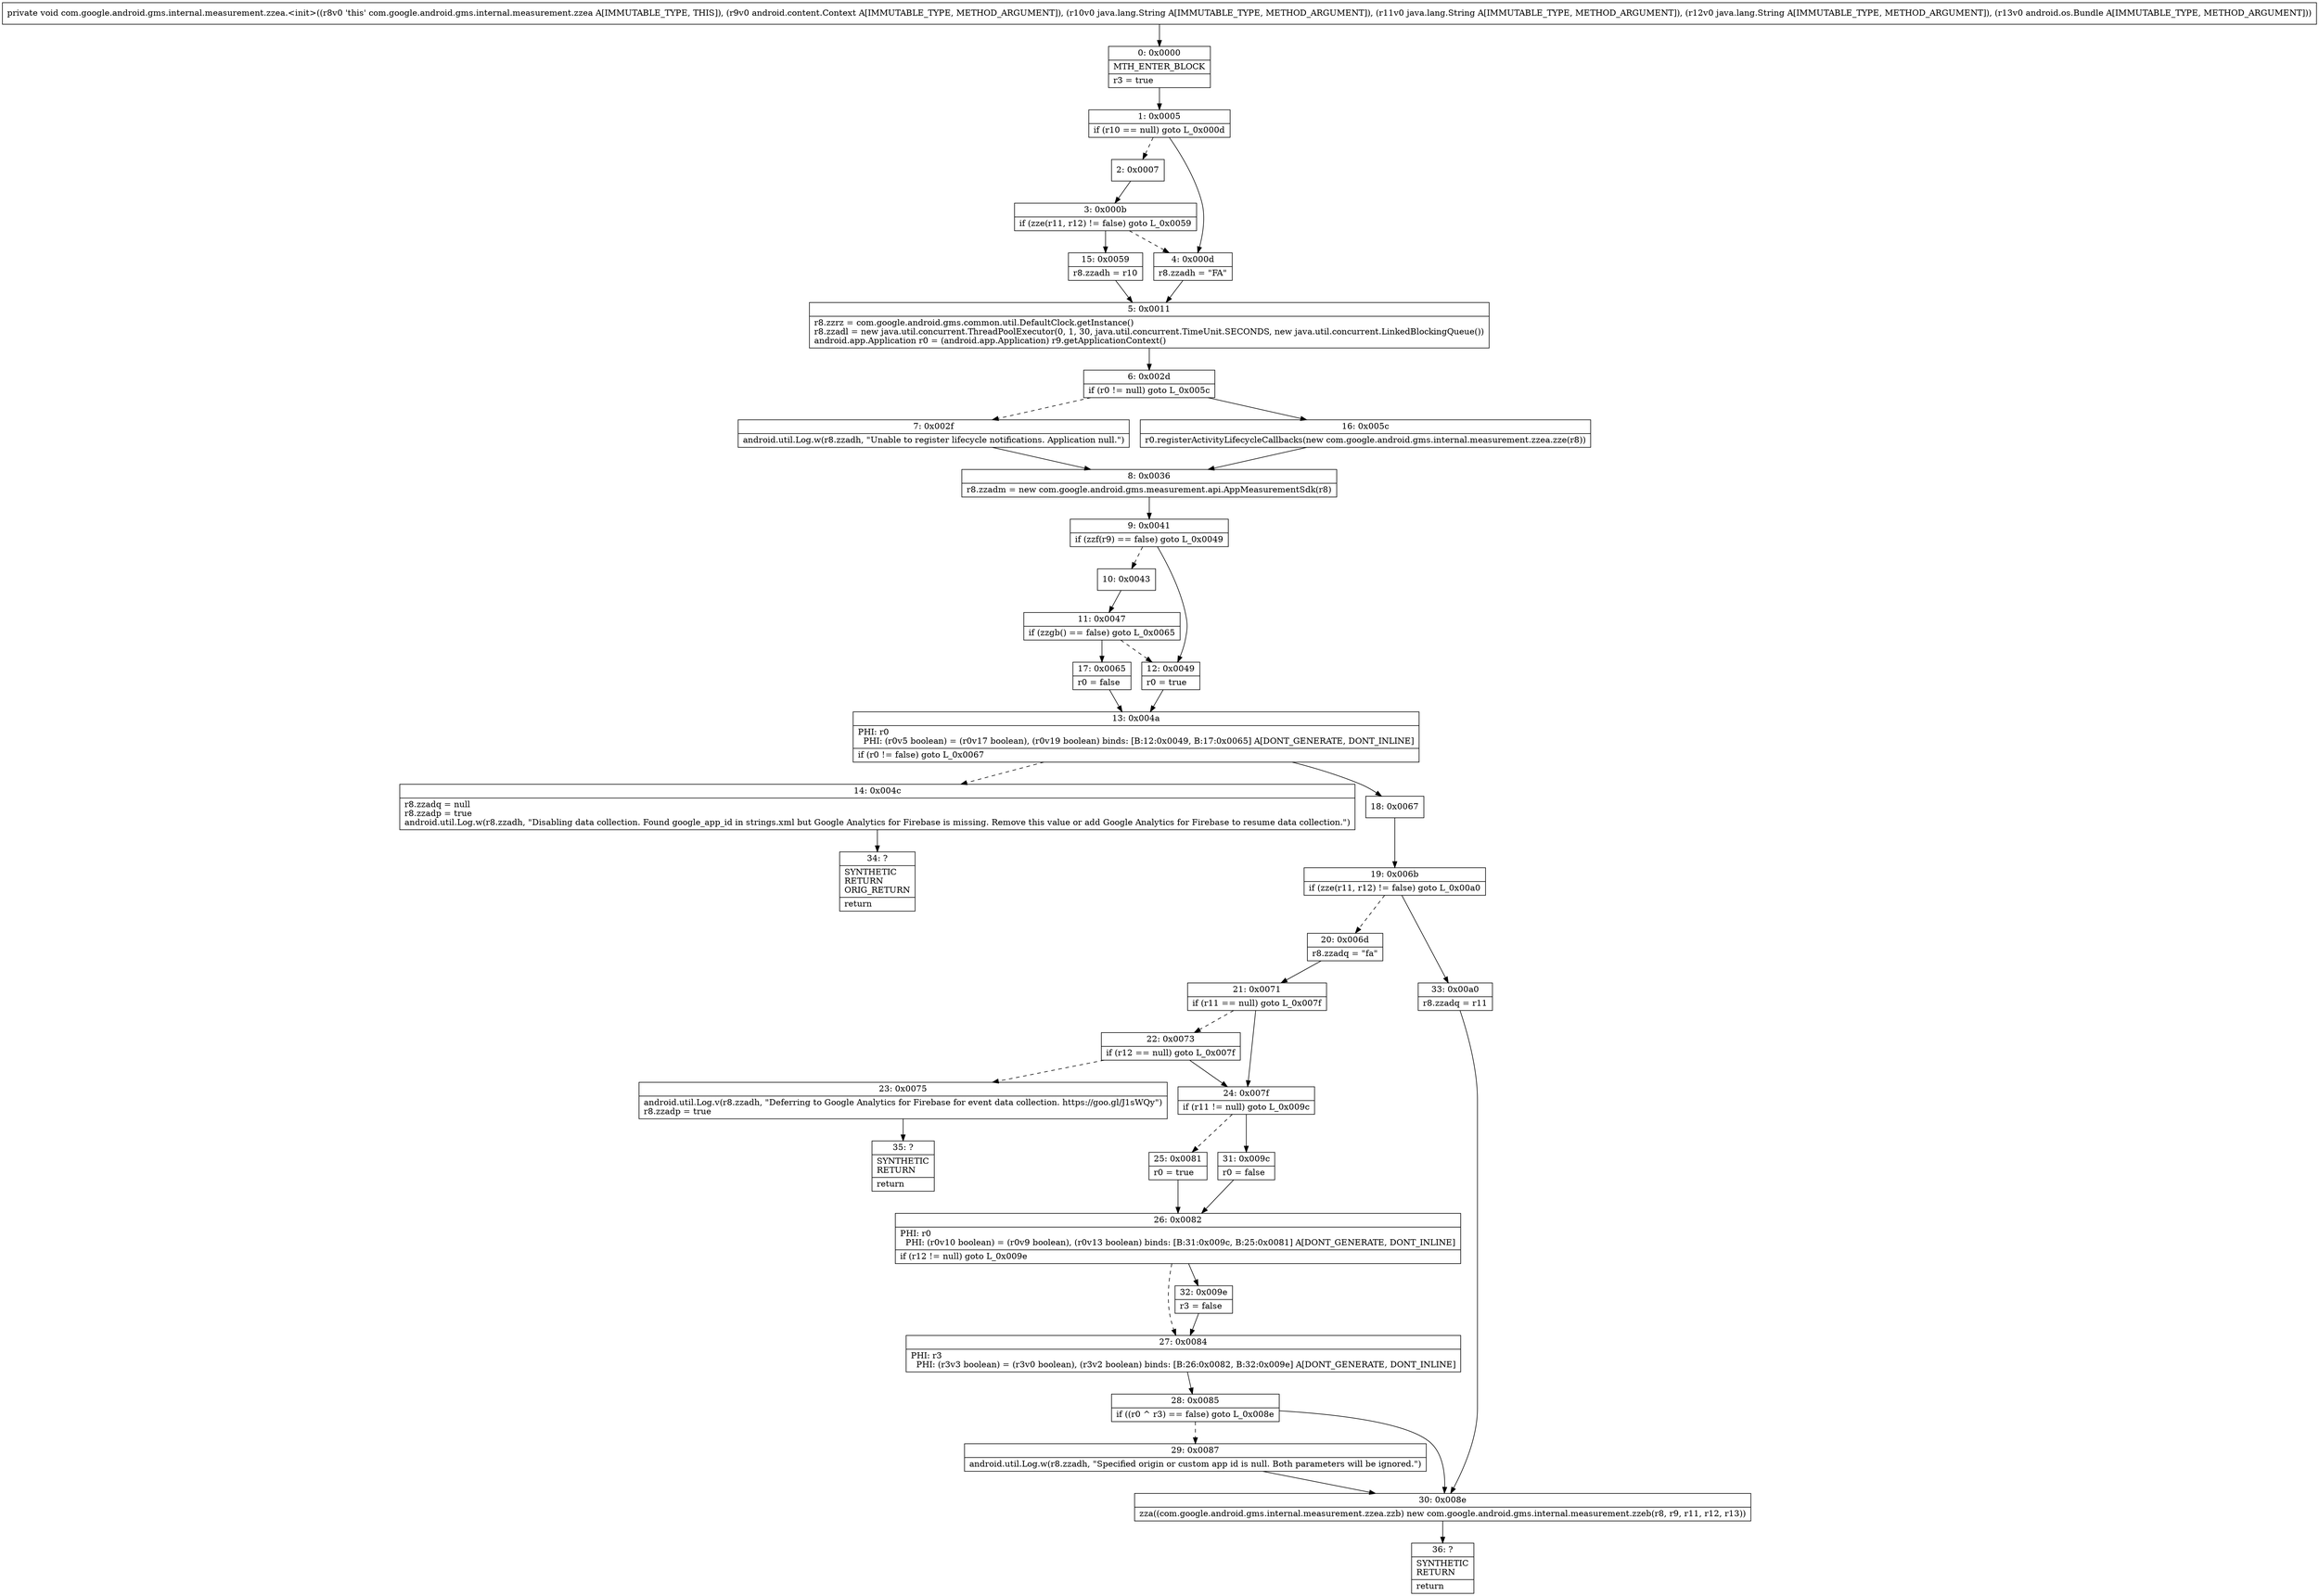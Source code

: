 digraph "CFG forcom.google.android.gms.internal.measurement.zzea.\<init\>(Landroid\/content\/Context;Ljava\/lang\/String;Ljava\/lang\/String;Ljava\/lang\/String;Landroid\/os\/Bundle;)V" {
Node_0 [shape=record,label="{0\:\ 0x0000|MTH_ENTER_BLOCK\l|r3 = true\l}"];
Node_1 [shape=record,label="{1\:\ 0x0005|if (r10 == null) goto L_0x000d\l}"];
Node_2 [shape=record,label="{2\:\ 0x0007}"];
Node_3 [shape=record,label="{3\:\ 0x000b|if (zze(r11, r12) != false) goto L_0x0059\l}"];
Node_4 [shape=record,label="{4\:\ 0x000d|r8.zzadh = \"FA\"\l}"];
Node_5 [shape=record,label="{5\:\ 0x0011|r8.zzrz = com.google.android.gms.common.util.DefaultClock.getInstance()\lr8.zzadl = new java.util.concurrent.ThreadPoolExecutor(0, 1, 30, java.util.concurrent.TimeUnit.SECONDS, new java.util.concurrent.LinkedBlockingQueue())\landroid.app.Application r0 = (android.app.Application) r9.getApplicationContext()\l}"];
Node_6 [shape=record,label="{6\:\ 0x002d|if (r0 != null) goto L_0x005c\l}"];
Node_7 [shape=record,label="{7\:\ 0x002f|android.util.Log.w(r8.zzadh, \"Unable to register lifecycle notifications. Application null.\")\l}"];
Node_8 [shape=record,label="{8\:\ 0x0036|r8.zzadm = new com.google.android.gms.measurement.api.AppMeasurementSdk(r8)\l}"];
Node_9 [shape=record,label="{9\:\ 0x0041|if (zzf(r9) == false) goto L_0x0049\l}"];
Node_10 [shape=record,label="{10\:\ 0x0043}"];
Node_11 [shape=record,label="{11\:\ 0x0047|if (zzgb() == false) goto L_0x0065\l}"];
Node_12 [shape=record,label="{12\:\ 0x0049|r0 = true\l}"];
Node_13 [shape=record,label="{13\:\ 0x004a|PHI: r0 \l  PHI: (r0v5 boolean) = (r0v17 boolean), (r0v19 boolean) binds: [B:12:0x0049, B:17:0x0065] A[DONT_GENERATE, DONT_INLINE]\l|if (r0 != false) goto L_0x0067\l}"];
Node_14 [shape=record,label="{14\:\ 0x004c|r8.zzadq = null\lr8.zzadp = true\landroid.util.Log.w(r8.zzadh, \"Disabling data collection. Found google_app_id in strings.xml but Google Analytics for Firebase is missing. Remove this value or add Google Analytics for Firebase to resume data collection.\")\l}"];
Node_15 [shape=record,label="{15\:\ 0x0059|r8.zzadh = r10\l}"];
Node_16 [shape=record,label="{16\:\ 0x005c|r0.registerActivityLifecycleCallbacks(new com.google.android.gms.internal.measurement.zzea.zze(r8))\l}"];
Node_17 [shape=record,label="{17\:\ 0x0065|r0 = false\l}"];
Node_18 [shape=record,label="{18\:\ 0x0067}"];
Node_19 [shape=record,label="{19\:\ 0x006b|if (zze(r11, r12) != false) goto L_0x00a0\l}"];
Node_20 [shape=record,label="{20\:\ 0x006d|r8.zzadq = \"fa\"\l}"];
Node_21 [shape=record,label="{21\:\ 0x0071|if (r11 == null) goto L_0x007f\l}"];
Node_22 [shape=record,label="{22\:\ 0x0073|if (r12 == null) goto L_0x007f\l}"];
Node_23 [shape=record,label="{23\:\ 0x0075|android.util.Log.v(r8.zzadh, \"Deferring to Google Analytics for Firebase for event data collection. https:\/\/goo.gl\/J1sWQy\")\lr8.zzadp = true\l}"];
Node_24 [shape=record,label="{24\:\ 0x007f|if (r11 != null) goto L_0x009c\l}"];
Node_25 [shape=record,label="{25\:\ 0x0081|r0 = true\l}"];
Node_26 [shape=record,label="{26\:\ 0x0082|PHI: r0 \l  PHI: (r0v10 boolean) = (r0v9 boolean), (r0v13 boolean) binds: [B:31:0x009c, B:25:0x0081] A[DONT_GENERATE, DONT_INLINE]\l|if (r12 != null) goto L_0x009e\l}"];
Node_27 [shape=record,label="{27\:\ 0x0084|PHI: r3 \l  PHI: (r3v3 boolean) = (r3v0 boolean), (r3v2 boolean) binds: [B:26:0x0082, B:32:0x009e] A[DONT_GENERATE, DONT_INLINE]\l}"];
Node_28 [shape=record,label="{28\:\ 0x0085|if ((r0 ^ r3) == false) goto L_0x008e\l}"];
Node_29 [shape=record,label="{29\:\ 0x0087|android.util.Log.w(r8.zzadh, \"Specified origin or custom app id is null. Both parameters will be ignored.\")\l}"];
Node_30 [shape=record,label="{30\:\ 0x008e|zza((com.google.android.gms.internal.measurement.zzea.zzb) new com.google.android.gms.internal.measurement.zzeb(r8, r9, r11, r12, r13))\l}"];
Node_31 [shape=record,label="{31\:\ 0x009c|r0 = false\l}"];
Node_32 [shape=record,label="{32\:\ 0x009e|r3 = false\l}"];
Node_33 [shape=record,label="{33\:\ 0x00a0|r8.zzadq = r11\l}"];
Node_34 [shape=record,label="{34\:\ ?|SYNTHETIC\lRETURN\lORIG_RETURN\l|return\l}"];
Node_35 [shape=record,label="{35\:\ ?|SYNTHETIC\lRETURN\l|return\l}"];
Node_36 [shape=record,label="{36\:\ ?|SYNTHETIC\lRETURN\l|return\l}"];
MethodNode[shape=record,label="{private void com.google.android.gms.internal.measurement.zzea.\<init\>((r8v0 'this' com.google.android.gms.internal.measurement.zzea A[IMMUTABLE_TYPE, THIS]), (r9v0 android.content.Context A[IMMUTABLE_TYPE, METHOD_ARGUMENT]), (r10v0 java.lang.String A[IMMUTABLE_TYPE, METHOD_ARGUMENT]), (r11v0 java.lang.String A[IMMUTABLE_TYPE, METHOD_ARGUMENT]), (r12v0 java.lang.String A[IMMUTABLE_TYPE, METHOD_ARGUMENT]), (r13v0 android.os.Bundle A[IMMUTABLE_TYPE, METHOD_ARGUMENT])) }"];
MethodNode -> Node_0;
Node_0 -> Node_1;
Node_1 -> Node_2[style=dashed];
Node_1 -> Node_4;
Node_2 -> Node_3;
Node_3 -> Node_4[style=dashed];
Node_3 -> Node_15;
Node_4 -> Node_5;
Node_5 -> Node_6;
Node_6 -> Node_7[style=dashed];
Node_6 -> Node_16;
Node_7 -> Node_8;
Node_8 -> Node_9;
Node_9 -> Node_10[style=dashed];
Node_9 -> Node_12;
Node_10 -> Node_11;
Node_11 -> Node_12[style=dashed];
Node_11 -> Node_17;
Node_12 -> Node_13;
Node_13 -> Node_14[style=dashed];
Node_13 -> Node_18;
Node_14 -> Node_34;
Node_15 -> Node_5;
Node_16 -> Node_8;
Node_17 -> Node_13;
Node_18 -> Node_19;
Node_19 -> Node_20[style=dashed];
Node_19 -> Node_33;
Node_20 -> Node_21;
Node_21 -> Node_22[style=dashed];
Node_21 -> Node_24;
Node_22 -> Node_23[style=dashed];
Node_22 -> Node_24;
Node_23 -> Node_35;
Node_24 -> Node_25[style=dashed];
Node_24 -> Node_31;
Node_25 -> Node_26;
Node_26 -> Node_27[style=dashed];
Node_26 -> Node_32;
Node_27 -> Node_28;
Node_28 -> Node_29[style=dashed];
Node_28 -> Node_30;
Node_29 -> Node_30;
Node_30 -> Node_36;
Node_31 -> Node_26;
Node_32 -> Node_27;
Node_33 -> Node_30;
}

